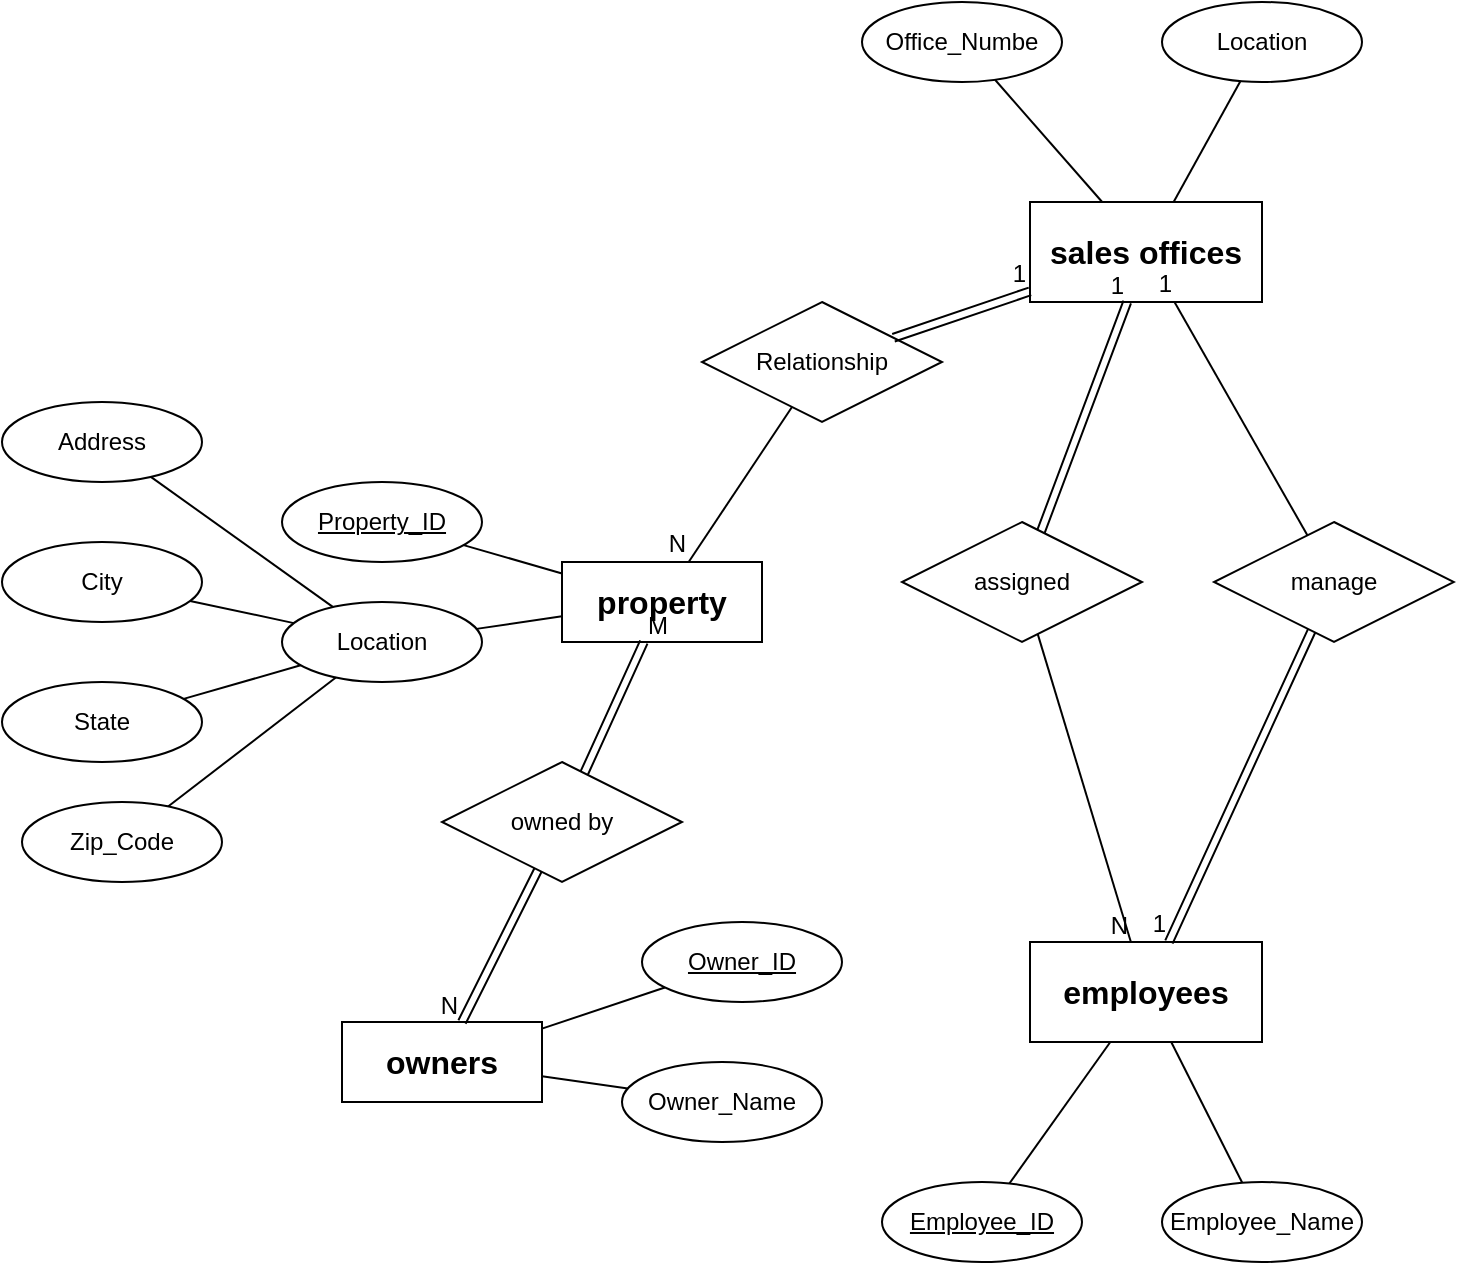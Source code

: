 <mxfile version="26.0.4">
  <diagram name="Page-1" id="_vgkqlBD_utQPzo5ugUV">
    <mxGraphModel dx="756" dy="789" grid="1" gridSize="10" guides="1" tooltips="1" connect="1" arrows="1" fold="1" page="1" pageScale="1" pageWidth="1169" pageHeight="827" math="0" shadow="0">
      <root>
        <mxCell id="0" />
        <mxCell id="1" parent="0" />
        <mxCell id="8K69_OrqwdYoqTzNkHoj-1" value="&lt;b&gt;&lt;font style=&quot;font-size: 16px;&quot;&gt;sales offices&lt;/font&gt;&lt;/b&gt;" style="whiteSpace=wrap;html=1;align=center;" vertex="1" parent="1">
          <mxGeometry x="594" y="160" width="116" height="50" as="geometry" />
        </mxCell>
        <mxCell id="8K69_OrqwdYoqTzNkHoj-2" value="Office_Numbe" style="ellipse;whiteSpace=wrap;html=1;align=center;" vertex="1" parent="1">
          <mxGeometry x="510" y="60" width="100" height="40" as="geometry" />
        </mxCell>
        <mxCell id="8K69_OrqwdYoqTzNkHoj-3" value="" style="endArrow=none;html=1;rounded=0;" edge="1" parent="1" source="8K69_OrqwdYoqTzNkHoj-2" target="8K69_OrqwdYoqTzNkHoj-1">
          <mxGeometry relative="1" as="geometry">
            <mxPoint x="470" y="310" as="sourcePoint" />
            <mxPoint x="630" y="310" as="targetPoint" />
          </mxGeometry>
        </mxCell>
        <mxCell id="8K69_OrqwdYoqTzNkHoj-4" value="Location" style="ellipse;whiteSpace=wrap;html=1;align=center;" vertex="1" parent="1">
          <mxGeometry x="660" y="60" width="100" height="40" as="geometry" />
        </mxCell>
        <mxCell id="8K69_OrqwdYoqTzNkHoj-6" value="" style="endArrow=none;html=1;rounded=0;" edge="1" parent="1" source="8K69_OrqwdYoqTzNkHoj-4" target="8K69_OrqwdYoqTzNkHoj-1">
          <mxGeometry relative="1" as="geometry">
            <mxPoint x="740" y="230" as="sourcePoint" />
            <mxPoint x="900" y="230" as="targetPoint" />
          </mxGeometry>
        </mxCell>
        <mxCell id="8K69_OrqwdYoqTzNkHoj-7" value="&lt;b&gt;&lt;font style=&quot;font-size: 16px;&quot;&gt;employees&lt;/font&gt;&lt;/b&gt;" style="whiteSpace=wrap;html=1;align=center;" vertex="1" parent="1">
          <mxGeometry x="594" y="530" width="116" height="50" as="geometry" />
        </mxCell>
        <mxCell id="8K69_OrqwdYoqTzNkHoj-8" value="Employee_ID" style="ellipse;whiteSpace=wrap;html=1;align=center;fontStyle=4;" vertex="1" parent="1">
          <mxGeometry x="520" y="650" width="100" height="40" as="geometry" />
        </mxCell>
        <mxCell id="8K69_OrqwdYoqTzNkHoj-9" value="" style="endArrow=none;html=1;rounded=0;" edge="1" parent="1" source="8K69_OrqwdYoqTzNkHoj-8" target="8K69_OrqwdYoqTzNkHoj-7">
          <mxGeometry relative="1" as="geometry">
            <mxPoint x="440" y="610" as="sourcePoint" />
            <mxPoint x="600" y="610" as="targetPoint" />
          </mxGeometry>
        </mxCell>
        <mxCell id="8K69_OrqwdYoqTzNkHoj-10" value="Employee_Name" style="ellipse;whiteSpace=wrap;html=1;align=center;" vertex="1" parent="1">
          <mxGeometry x="660" y="650" width="100" height="40" as="geometry" />
        </mxCell>
        <mxCell id="8K69_OrqwdYoqTzNkHoj-11" value="" style="endArrow=none;html=1;rounded=0;" edge="1" parent="1" source="8K69_OrqwdYoqTzNkHoj-7" target="8K69_OrqwdYoqTzNkHoj-10">
          <mxGeometry relative="1" as="geometry">
            <mxPoint x="770" y="610" as="sourcePoint" />
            <mxPoint x="930" y="610" as="targetPoint" />
          </mxGeometry>
        </mxCell>
        <mxCell id="8K69_OrqwdYoqTzNkHoj-12" value="&lt;b&gt;&lt;font style=&quot;font-size: 16px;&quot;&gt;property&lt;/font&gt;&lt;/b&gt;" style="whiteSpace=wrap;html=1;align=center;" vertex="1" parent="1">
          <mxGeometry x="360" y="340" width="100" height="40" as="geometry" />
        </mxCell>
        <mxCell id="8K69_OrqwdYoqTzNkHoj-13" value="Property_ID " style="ellipse;whiteSpace=wrap;html=1;align=center;fontStyle=4;" vertex="1" parent="1">
          <mxGeometry x="220" y="300" width="100" height="40" as="geometry" />
        </mxCell>
        <mxCell id="8K69_OrqwdYoqTzNkHoj-14" value="" style="endArrow=none;html=1;rounded=0;" edge="1" parent="1" source="8K69_OrqwdYoqTzNkHoj-13" target="8K69_OrqwdYoqTzNkHoj-12">
          <mxGeometry relative="1" as="geometry">
            <mxPoint x="320" y="370" as="sourcePoint" />
            <mxPoint x="480" y="370" as="targetPoint" />
          </mxGeometry>
        </mxCell>
        <mxCell id="8K69_OrqwdYoqTzNkHoj-15" value="Location" style="ellipse;whiteSpace=wrap;html=1;align=center;" vertex="1" parent="1">
          <mxGeometry x="220" y="360" width="100" height="40" as="geometry" />
        </mxCell>
        <mxCell id="8K69_OrqwdYoqTzNkHoj-16" value="" style="endArrow=none;html=1;rounded=0;" edge="1" parent="1" source="8K69_OrqwdYoqTzNkHoj-15" target="8K69_OrqwdYoqTzNkHoj-12">
          <mxGeometry relative="1" as="geometry">
            <mxPoint x="280" y="470" as="sourcePoint" />
            <mxPoint x="440" y="470" as="targetPoint" />
          </mxGeometry>
        </mxCell>
        <mxCell id="8K69_OrqwdYoqTzNkHoj-18" value="City" style="ellipse;whiteSpace=wrap;html=1;align=center;" vertex="1" parent="1">
          <mxGeometry x="80" y="330" width="100" height="40" as="geometry" />
        </mxCell>
        <mxCell id="8K69_OrqwdYoqTzNkHoj-19" value="State" style="ellipse;whiteSpace=wrap;html=1;align=center;" vertex="1" parent="1">
          <mxGeometry x="80" y="400" width="100" height="40" as="geometry" />
        </mxCell>
        <mxCell id="8K69_OrqwdYoqTzNkHoj-20" value="" style="endArrow=none;html=1;rounded=0;" edge="1" parent="1" source="8K69_OrqwdYoqTzNkHoj-18" target="8K69_OrqwdYoqTzNkHoj-15">
          <mxGeometry relative="1" as="geometry">
            <mxPoint x="110" y="530" as="sourcePoint" />
            <mxPoint x="270" y="530" as="targetPoint" />
          </mxGeometry>
        </mxCell>
        <mxCell id="8K69_OrqwdYoqTzNkHoj-21" value="" style="endArrow=none;html=1;rounded=0;" edge="1" parent="1" source="8K69_OrqwdYoqTzNkHoj-19" target="8K69_OrqwdYoqTzNkHoj-15">
          <mxGeometry relative="1" as="geometry">
            <mxPoint x="40" y="600" as="sourcePoint" />
            <mxPoint x="200" y="600" as="targetPoint" />
          </mxGeometry>
        </mxCell>
        <mxCell id="8K69_OrqwdYoqTzNkHoj-22" value="Address" style="ellipse;whiteSpace=wrap;html=1;align=center;" vertex="1" parent="1">
          <mxGeometry x="80" y="260" width="100" height="40" as="geometry" />
        </mxCell>
        <mxCell id="8K69_OrqwdYoqTzNkHoj-23" value="Zip_Code" style="ellipse;whiteSpace=wrap;html=1;align=center;" vertex="1" parent="1">
          <mxGeometry x="90" y="460" width="100" height="40" as="geometry" />
        </mxCell>
        <mxCell id="8K69_OrqwdYoqTzNkHoj-24" value="" style="endArrow=none;html=1;rounded=0;" edge="1" parent="1" source="8K69_OrqwdYoqTzNkHoj-22" target="8K69_OrqwdYoqTzNkHoj-15">
          <mxGeometry relative="1" as="geometry">
            <mxPoint x="230" y="480" as="sourcePoint" />
            <mxPoint x="390" y="480" as="targetPoint" />
          </mxGeometry>
        </mxCell>
        <mxCell id="8K69_OrqwdYoqTzNkHoj-25" value="" style="endArrow=none;html=1;rounded=0;" edge="1" parent="1" source="8K69_OrqwdYoqTzNkHoj-23" target="8K69_OrqwdYoqTzNkHoj-15">
          <mxGeometry relative="1" as="geometry">
            <mxPoint x="190" y="560" as="sourcePoint" />
            <mxPoint x="350" y="560" as="targetPoint" />
          </mxGeometry>
        </mxCell>
        <mxCell id="8K69_OrqwdYoqTzNkHoj-26" value="&lt;b&gt;&lt;font style=&quot;font-size: 16px;&quot;&gt;owners&lt;/font&gt;&lt;/b&gt;" style="whiteSpace=wrap;html=1;align=center;" vertex="1" parent="1">
          <mxGeometry x="250" y="570" width="100" height="40" as="geometry" />
        </mxCell>
        <mxCell id="8K69_OrqwdYoqTzNkHoj-27" value="Owner_Name" style="ellipse;whiteSpace=wrap;html=1;align=center;" vertex="1" parent="1">
          <mxGeometry x="390" y="590" width="100" height="40" as="geometry" />
        </mxCell>
        <mxCell id="8K69_OrqwdYoqTzNkHoj-28" value="Owner_ID" style="ellipse;whiteSpace=wrap;html=1;align=center;fontStyle=4;" vertex="1" parent="1">
          <mxGeometry x="400" y="520" width="100" height="40" as="geometry" />
        </mxCell>
        <mxCell id="8K69_OrqwdYoqTzNkHoj-29" value="" style="endArrow=none;html=1;rounded=0;" edge="1" parent="1" source="8K69_OrqwdYoqTzNkHoj-26" target="8K69_OrqwdYoqTzNkHoj-27">
          <mxGeometry relative="1" as="geometry">
            <mxPoint x="360" y="600" as="sourcePoint" />
            <mxPoint x="520" y="600" as="targetPoint" />
          </mxGeometry>
        </mxCell>
        <mxCell id="8K69_OrqwdYoqTzNkHoj-30" value="" style="endArrow=none;html=1;rounded=0;" edge="1" parent="1" source="8K69_OrqwdYoqTzNkHoj-28" target="8K69_OrqwdYoqTzNkHoj-26">
          <mxGeometry relative="1" as="geometry">
            <mxPoint x="230" y="530" as="sourcePoint" />
            <mxPoint x="390" y="530" as="targetPoint" />
          </mxGeometry>
        </mxCell>
        <mxCell id="8K69_OrqwdYoqTzNkHoj-31" value="assigned" style="shape=rhombus;perimeter=rhombusPerimeter;whiteSpace=wrap;html=1;align=center;" vertex="1" parent="1">
          <mxGeometry x="530" y="320" width="120" height="60" as="geometry" />
        </mxCell>
        <mxCell id="8K69_OrqwdYoqTzNkHoj-34" value="" style="endArrow=none;html=1;rounded=0;" edge="1" parent="1" source="8K69_OrqwdYoqTzNkHoj-31" target="8K69_OrqwdYoqTzNkHoj-7">
          <mxGeometry relative="1" as="geometry">
            <mxPoint x="660" y="460" as="sourcePoint" />
            <mxPoint x="820" y="460" as="targetPoint" />
          </mxGeometry>
        </mxCell>
        <mxCell id="8K69_OrqwdYoqTzNkHoj-35" value="N" style="resizable=0;html=1;whiteSpace=wrap;align=right;verticalAlign=bottom;" connectable="0" vertex="1" parent="8K69_OrqwdYoqTzNkHoj-34">
          <mxGeometry x="1" relative="1" as="geometry" />
        </mxCell>
        <mxCell id="8K69_OrqwdYoqTzNkHoj-36" value="" style="shape=link;html=1;rounded=0;" edge="1" parent="1" source="8K69_OrqwdYoqTzNkHoj-31" target="8K69_OrqwdYoqTzNkHoj-1">
          <mxGeometry relative="1" as="geometry">
            <mxPoint x="580" y="280" as="sourcePoint" />
            <mxPoint x="740" y="280" as="targetPoint" />
          </mxGeometry>
        </mxCell>
        <mxCell id="8K69_OrqwdYoqTzNkHoj-37" value="1" style="resizable=0;html=1;whiteSpace=wrap;align=right;verticalAlign=bottom;" connectable="0" vertex="1" parent="8K69_OrqwdYoqTzNkHoj-36">
          <mxGeometry x="1" relative="1" as="geometry" />
        </mxCell>
        <mxCell id="8K69_OrqwdYoqTzNkHoj-38" value="" style="shape=link;html=1;rounded=0;" edge="1" parent="1" source="8K69_OrqwdYoqTzNkHoj-40" target="8K69_OrqwdYoqTzNkHoj-7">
          <mxGeometry relative="1" as="geometry">
            <mxPoint x="710" y="410" as="sourcePoint" />
            <mxPoint x="860" y="420" as="targetPoint" />
          </mxGeometry>
        </mxCell>
        <mxCell id="8K69_OrqwdYoqTzNkHoj-39" value="1" style="resizable=0;html=1;whiteSpace=wrap;align=right;verticalAlign=bottom;" connectable="0" vertex="1" parent="8K69_OrqwdYoqTzNkHoj-38">
          <mxGeometry x="1" relative="1" as="geometry" />
        </mxCell>
        <mxCell id="8K69_OrqwdYoqTzNkHoj-40" value="manage" style="shape=rhombus;perimeter=rhombusPerimeter;whiteSpace=wrap;html=1;align=center;" vertex="1" parent="1">
          <mxGeometry x="686" y="320" width="120" height="60" as="geometry" />
        </mxCell>
        <mxCell id="8K69_OrqwdYoqTzNkHoj-41" value="" style="endArrow=none;html=1;rounded=0;" edge="1" parent="1" source="8K69_OrqwdYoqTzNkHoj-40" target="8K69_OrqwdYoqTzNkHoj-1">
          <mxGeometry relative="1" as="geometry">
            <mxPoint x="680" y="260" as="sourcePoint" />
            <mxPoint x="840" y="260" as="targetPoint" />
          </mxGeometry>
        </mxCell>
        <mxCell id="8K69_OrqwdYoqTzNkHoj-42" value="1" style="resizable=0;html=1;whiteSpace=wrap;align=right;verticalAlign=bottom;" connectable="0" vertex="1" parent="8K69_OrqwdYoqTzNkHoj-41">
          <mxGeometry x="1" relative="1" as="geometry" />
        </mxCell>
        <mxCell id="8K69_OrqwdYoqTzNkHoj-45" value="" style="endArrow=none;html=1;rounded=0;" edge="1" parent="1" source="8K69_OrqwdYoqTzNkHoj-47" target="8K69_OrqwdYoqTzNkHoj-12">
          <mxGeometry relative="1" as="geometry">
            <mxPoint x="470" y="290" as="sourcePoint" />
            <mxPoint x="610" y="270" as="targetPoint" />
          </mxGeometry>
        </mxCell>
        <mxCell id="8K69_OrqwdYoqTzNkHoj-46" value="N" style="resizable=0;html=1;whiteSpace=wrap;align=right;verticalAlign=bottom;" connectable="0" vertex="1" parent="8K69_OrqwdYoqTzNkHoj-45">
          <mxGeometry x="1" relative="1" as="geometry" />
        </mxCell>
        <mxCell id="8K69_OrqwdYoqTzNkHoj-47" value="Relationship" style="shape=rhombus;perimeter=rhombusPerimeter;whiteSpace=wrap;html=1;align=center;" vertex="1" parent="1">
          <mxGeometry x="430" y="210" width="120" height="60" as="geometry" />
        </mxCell>
        <mxCell id="8K69_OrqwdYoqTzNkHoj-50" value="" style="shape=link;html=1;rounded=0;" edge="1" parent="1" source="8K69_OrqwdYoqTzNkHoj-47" target="8K69_OrqwdYoqTzNkHoj-1">
          <mxGeometry relative="1" as="geometry">
            <mxPoint x="380" y="170" as="sourcePoint" />
            <mxPoint x="540" y="170" as="targetPoint" />
          </mxGeometry>
        </mxCell>
        <mxCell id="8K69_OrqwdYoqTzNkHoj-51" value="1" style="resizable=0;html=1;whiteSpace=wrap;align=right;verticalAlign=bottom;" connectable="0" vertex="1" parent="8K69_OrqwdYoqTzNkHoj-50">
          <mxGeometry x="1" relative="1" as="geometry" />
        </mxCell>
        <mxCell id="8K69_OrqwdYoqTzNkHoj-52" value="" style="shape=link;html=1;rounded=0;" edge="1" parent="1" source="8K69_OrqwdYoqTzNkHoj-58" target="8K69_OrqwdYoqTzNkHoj-26">
          <mxGeometry relative="1" as="geometry">
            <mxPoint x="390" y="450" as="sourcePoint" />
            <mxPoint x="550" y="450" as="targetPoint" />
          </mxGeometry>
        </mxCell>
        <mxCell id="8K69_OrqwdYoqTzNkHoj-54" value="N" style="resizable=0;html=1;whiteSpace=wrap;align=right;verticalAlign=bottom;" connectable="0" vertex="1" parent="8K69_OrqwdYoqTzNkHoj-52">
          <mxGeometry x="1" relative="1" as="geometry" />
        </mxCell>
        <mxCell id="8K69_OrqwdYoqTzNkHoj-55" value="" style="shape=link;html=1;rounded=0;" edge="1" parent="1" source="8K69_OrqwdYoqTzNkHoj-12" target="8K69_OrqwdYoqTzNkHoj-58">
          <mxGeometry relative="1" as="geometry">
            <mxPoint x="400" y="380" as="sourcePoint" />
            <mxPoint x="310" y="570" as="targetPoint" />
          </mxGeometry>
        </mxCell>
        <mxCell id="8K69_OrqwdYoqTzNkHoj-56" value="M" style="resizable=0;html=1;whiteSpace=wrap;align=left;verticalAlign=bottom;" connectable="0" vertex="1" parent="8K69_OrqwdYoqTzNkHoj-55">
          <mxGeometry x="-1" relative="1" as="geometry" />
        </mxCell>
        <mxCell id="8K69_OrqwdYoqTzNkHoj-58" value="owned by " style="shape=rhombus;perimeter=rhombusPerimeter;whiteSpace=wrap;html=1;align=center;" vertex="1" parent="1">
          <mxGeometry x="300" y="440" width="120" height="60" as="geometry" />
        </mxCell>
      </root>
    </mxGraphModel>
  </diagram>
</mxfile>
